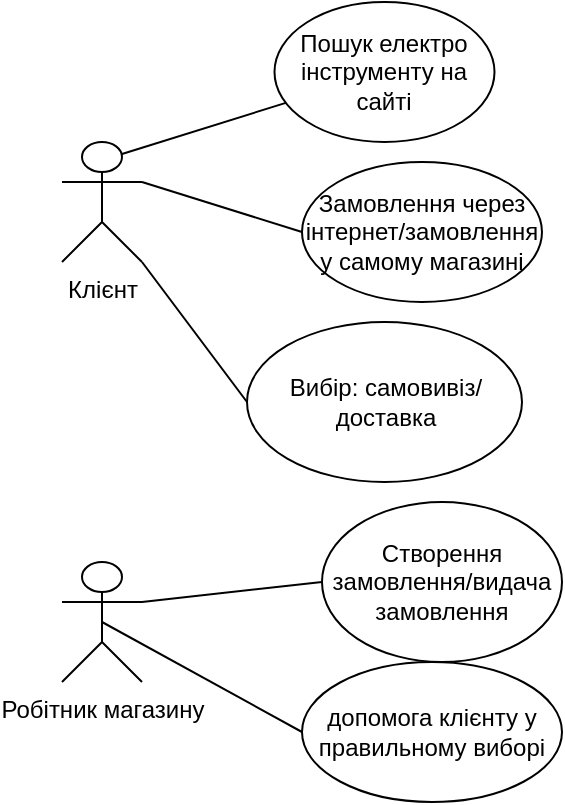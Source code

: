 <mxfile version="15.2.1" type="github">
  <diagram id="3uVu_IRRv5x9trovjOaI" name="Page-1">
    <mxGraphModel dx="835" dy="495" grid="1" gridSize="10" guides="1" tooltips="1" connect="1" arrows="1" fold="1" page="1" pageScale="1" pageWidth="827" pageHeight="1169" math="0" shadow="0">
      <root>
        <mxCell id="0" />
        <mxCell id="1" parent="0" />
        <mxCell id="t4tBxsFXjlvXM8h3--1A-1" value="Клієнт " style="shape=umlActor;verticalLabelPosition=bottom;verticalAlign=top;html=1;outlineConnect=0;" parent="1" vertex="1">
          <mxGeometry x="120" y="120" width="40" height="60" as="geometry" />
        </mxCell>
        <mxCell id="t4tBxsFXjlvXM8h3--1A-2" value="" style="endArrow=none;html=1;exitX=0.75;exitY=0.1;exitDx=0;exitDy=0;exitPerimeter=0;" parent="1" source="t4tBxsFXjlvXM8h3--1A-1" target="t4tBxsFXjlvXM8h3--1A-4" edge="1">
          <mxGeometry width="50" height="50" relative="1" as="geometry">
            <mxPoint x="390" y="280" as="sourcePoint" />
            <mxPoint x="280" y="100" as="targetPoint" />
          </mxGeometry>
        </mxCell>
        <mxCell id="t4tBxsFXjlvXM8h3--1A-4" value="Пошук електро інструменту на сайті " style="ellipse;whiteSpace=wrap;html=1;" parent="1" vertex="1">
          <mxGeometry x="226.25" y="50" width="110" height="70" as="geometry" />
        </mxCell>
        <mxCell id="t4tBxsFXjlvXM8h3--1A-5" value="" style="endArrow=none;html=1;exitX=1;exitY=0.333;exitDx=0;exitDy=0;exitPerimeter=0;entryX=0;entryY=0.5;entryDx=0;entryDy=0;" parent="1" source="t4tBxsFXjlvXM8h3--1A-1" target="t4tBxsFXjlvXM8h3--1A-6" edge="1">
          <mxGeometry width="50" height="50" relative="1" as="geometry">
            <mxPoint x="390" y="250" as="sourcePoint" />
            <mxPoint x="230" y="170" as="targetPoint" />
          </mxGeometry>
        </mxCell>
        <mxCell id="t4tBxsFXjlvXM8h3--1A-6" value="Замовлення через інтернет/замовлення у самому магазині" style="ellipse;whiteSpace=wrap;html=1;" parent="1" vertex="1">
          <mxGeometry x="240" y="130" width="120" height="70" as="geometry" />
        </mxCell>
        <mxCell id="t4tBxsFXjlvXM8h3--1A-7" value="" style="endArrow=none;html=1;exitX=1;exitY=1;exitDx=0;exitDy=0;exitPerimeter=0;entryX=0;entryY=0.5;entryDx=0;entryDy=0;" parent="1" source="t4tBxsFXjlvXM8h3--1A-1" target="t4tBxsFXjlvXM8h3--1A-8" edge="1">
          <mxGeometry width="50" height="50" relative="1" as="geometry">
            <mxPoint x="390" y="250" as="sourcePoint" />
            <mxPoint x="230" y="220" as="targetPoint" />
          </mxGeometry>
        </mxCell>
        <mxCell id="t4tBxsFXjlvXM8h3--1A-8" value="Вибір: самовивіз/доставка" style="ellipse;whiteSpace=wrap;html=1;" parent="1" vertex="1">
          <mxGeometry x="212.5" y="210" width="137.5" height="80" as="geometry" />
        </mxCell>
        <mxCell id="t4tBxsFXjlvXM8h3--1A-10" value="Робітник магазину" style="shape=umlActor;verticalLabelPosition=bottom;verticalAlign=top;html=1;outlineConnect=0;" parent="1" vertex="1">
          <mxGeometry x="120" y="330" width="40" height="60" as="geometry" />
        </mxCell>
        <mxCell id="t4tBxsFXjlvXM8h3--1A-11" value="" style="endArrow=none;html=1;entryX=1;entryY=0.333;entryDx=0;entryDy=0;entryPerimeter=0;exitX=0;exitY=0.5;exitDx=0;exitDy=0;" parent="1" source="t4tBxsFXjlvXM8h3--1A-12" target="t4tBxsFXjlvXM8h3--1A-10" edge="1">
          <mxGeometry width="50" height="50" relative="1" as="geometry">
            <mxPoint x="250" y="340" as="sourcePoint" />
            <mxPoint x="440" y="250" as="targetPoint" />
          </mxGeometry>
        </mxCell>
        <mxCell id="t4tBxsFXjlvXM8h3--1A-12" value="Створення замовлення/видача замовлення" style="ellipse;whiteSpace=wrap;html=1;" parent="1" vertex="1">
          <mxGeometry x="250" y="300" width="120" height="80" as="geometry" />
        </mxCell>
        <mxCell id="t4tBxsFXjlvXM8h3--1A-13" value="" style="endArrow=none;html=1;exitX=0.5;exitY=0.5;exitDx=0;exitDy=0;exitPerimeter=0;entryX=0;entryY=0.5;entryDx=0;entryDy=0;" parent="1" source="t4tBxsFXjlvXM8h3--1A-10" target="t4tBxsFXjlvXM8h3--1A-14" edge="1">
          <mxGeometry width="50" height="50" relative="1" as="geometry">
            <mxPoint x="160" y="390" as="sourcePoint" />
            <mxPoint x="230" y="390" as="targetPoint" />
          </mxGeometry>
        </mxCell>
        <mxCell id="t4tBxsFXjlvXM8h3--1A-14" value="допомога клієнту у правильному виборі" style="ellipse;whiteSpace=wrap;html=1;" parent="1" vertex="1">
          <mxGeometry x="240" y="380" width="130" height="70" as="geometry" />
        </mxCell>
      </root>
    </mxGraphModel>
  </diagram>
</mxfile>
